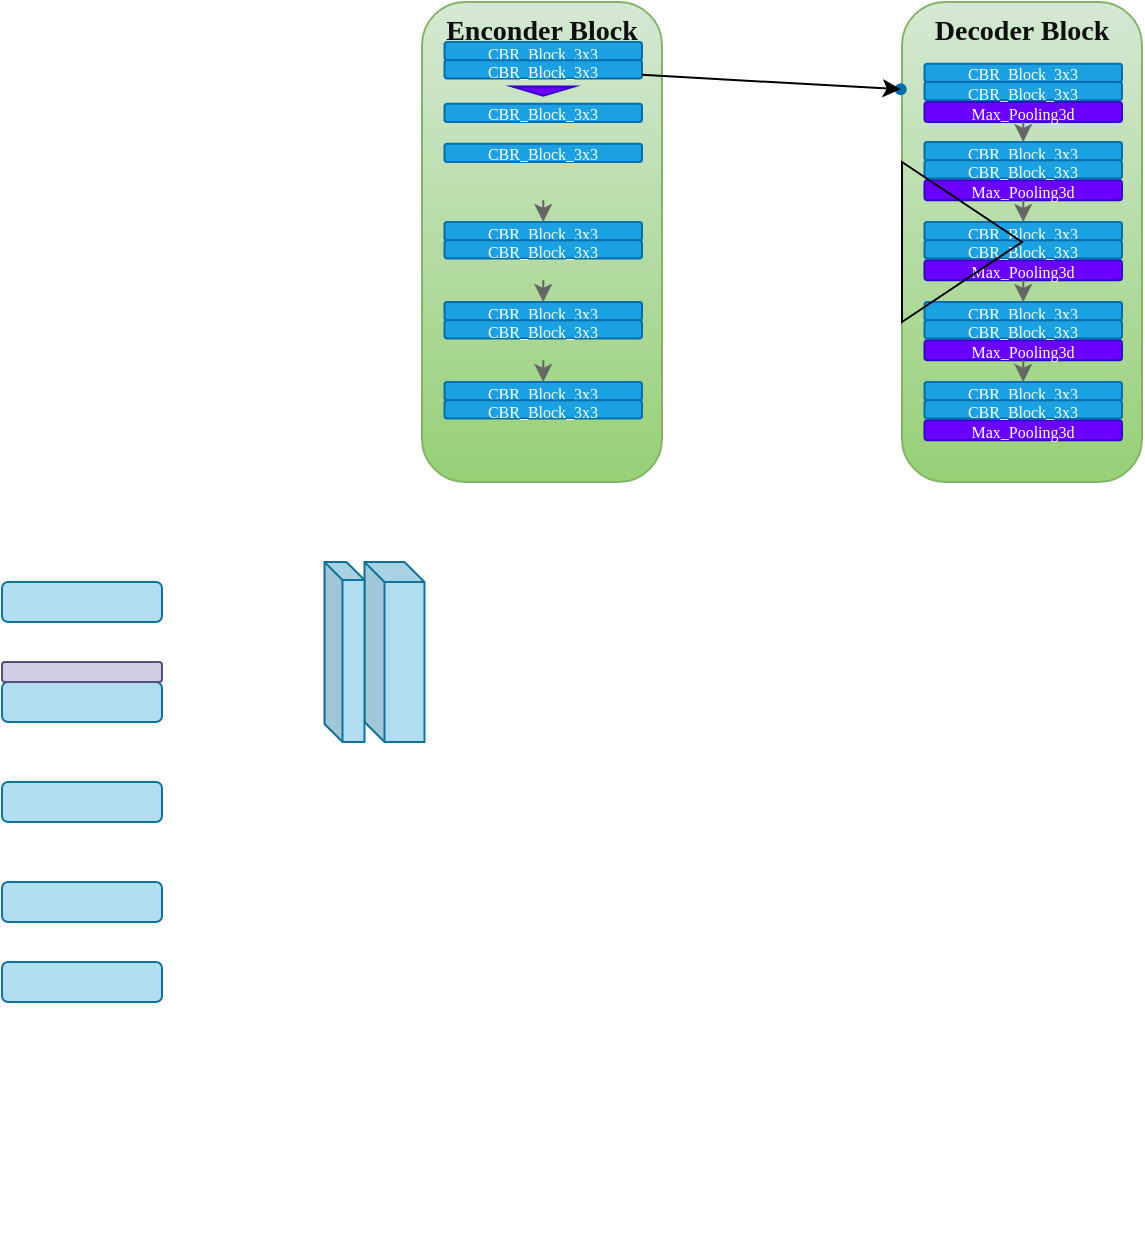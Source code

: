 <mxfile>
    <diagram id="VEWkvc8Pcz2oBmG2mtns" name="第 1 页">
        <mxGraphModel dx="591" dy="1249" grid="1" gridSize="10" guides="1" tooltips="1" connect="1" arrows="1" fold="1" page="0" pageScale="1" pageWidth="827" pageHeight="1169" background="#ffffff" math="0" shadow="0">
            <root>
                <mxCell id="0"/>
                <mxCell id="1" parent="0"/>
                <mxCell id="10" value="" style="edgeStyle=none;html=1;fontFamily=Times New Roman;" edge="1" parent="1" source="8">
                    <mxGeometry relative="1" as="geometry">
                        <mxPoint x="400" y="230" as="targetPoint"/>
                    </mxGeometry>
                </mxCell>
                <mxCell id="138" value="" style="group" vertex="1" connectable="0" parent="1">
                    <mxGeometry x="490" y="-610" width="120" height="240" as="geometry"/>
                </mxCell>
                <mxCell id="139" value="&lt;font color=&quot;#0f0f0f&quot; style=&quot;font-size: 14px;&quot;&gt;&lt;b&gt;Decoder Block&lt;/b&gt;&lt;/font&gt;" style="rounded=1;whiteSpace=wrap;html=1;fontFamily=Times New Roman;arcSize=18;verticalAlign=top;fillColor=#d5e8d4;strokeColor=#82b366;gradientColor=#97d077;" vertex="1" parent="138">
                    <mxGeometry width="120" height="240" as="geometry"/>
                </mxCell>
                <mxCell id="140" value="" style="group" vertex="1" connectable="0" parent="138">
                    <mxGeometry x="11.25" y="30.9" width="98.75" height="29.1" as="geometry"/>
                </mxCell>
                <mxCell id="141" value="&lt;font style=&quot;font-size: 8px;&quot; face=&quot;Times New Roman&quot;&gt;CBR_Block_3x3&lt;/font&gt;" style="rounded=1;whiteSpace=wrap;html=1;fillColor=#1ba1e2;fontColor=#ffffff;strokeColor=#006EAF;movable=1;resizable=1;rotatable=1;deletable=1;editable=1;connectable=1;" vertex="1" parent="140">
                    <mxGeometry width="98.75" height="9.1" as="geometry"/>
                </mxCell>
                <mxCell id="142" value="&lt;font style=&quot;font-size: 8px;&quot;&gt;Max_Pooling3d&lt;/font&gt;" style="rounded=1;whiteSpace=wrap;html=1;fontFamily=Times New Roman;fillColor=#6a00ff;fontColor=#ffffff;strokeColor=#3700CC;" vertex="1" parent="140">
                    <mxGeometry y="19.1" width="98.75" height="10" as="geometry"/>
                </mxCell>
                <mxCell id="143" value="&lt;font style=&quot;font-size: 8px;&quot; face=&quot;Times New Roman&quot;&gt;CBR_Block_3x3&lt;/font&gt;" style="rounded=1;whiteSpace=wrap;html=1;fillColor=#1ba1e2;fontColor=#ffffff;strokeColor=#006EAF;movable=1;resizable=1;rotatable=1;deletable=1;editable=1;connectable=1;" vertex="1" parent="140">
                    <mxGeometry y="9.1" width="98.75" height="9.1" as="geometry"/>
                </mxCell>
                <mxCell id="144" value="" style="group" vertex="1" connectable="0" parent="138">
                    <mxGeometry x="11.25" y="70" width="98.75" height="29.1" as="geometry"/>
                </mxCell>
                <mxCell id="145" value="&lt;font style=&quot;font-size: 8px;&quot; face=&quot;Times New Roman&quot;&gt;CBR_Block_3x3&lt;/font&gt;" style="rounded=1;whiteSpace=wrap;html=1;fillColor=#1ba1e2;fontColor=#ffffff;strokeColor=#006EAF;movable=1;resizable=1;rotatable=1;deletable=1;editable=1;connectable=1;" vertex="1" parent="144">
                    <mxGeometry width="98.75" height="9.1" as="geometry"/>
                </mxCell>
                <mxCell id="146" value="&lt;font style=&quot;font-size: 8px;&quot;&gt;Max_Pooling3d&lt;/font&gt;" style="rounded=1;whiteSpace=wrap;html=1;fontFamily=Times New Roman;fillColor=#6a00ff;fontColor=#ffffff;strokeColor=#3700CC;" vertex="1" parent="144">
                    <mxGeometry y="19.1" width="98.75" height="10" as="geometry"/>
                </mxCell>
                <mxCell id="147" value="&lt;font style=&quot;font-size: 8px;&quot; face=&quot;Times New Roman&quot;&gt;CBR_Block_3x3&lt;/font&gt;" style="rounded=1;whiteSpace=wrap;html=1;fillColor=#1ba1e2;fontColor=#ffffff;strokeColor=#006EAF;movable=1;resizable=1;rotatable=1;deletable=1;editable=1;connectable=1;" vertex="1" parent="144">
                    <mxGeometry y="9.1" width="98.75" height="9.1" as="geometry"/>
                </mxCell>
                <mxCell id="148" value="" style="group" vertex="1" connectable="0" parent="138">
                    <mxGeometry x="11.25" y="110" width="98.75" height="29.1" as="geometry"/>
                </mxCell>
                <mxCell id="149" value="&lt;font style=&quot;font-size: 8px;&quot; face=&quot;Times New Roman&quot;&gt;CBR_Block_3x3&lt;/font&gt;" style="rounded=1;whiteSpace=wrap;html=1;fillColor=#1ba1e2;fontColor=#ffffff;strokeColor=#006EAF;movable=1;resizable=1;rotatable=1;deletable=1;editable=1;connectable=1;" vertex="1" parent="148">
                    <mxGeometry width="98.75" height="9.1" as="geometry"/>
                </mxCell>
                <mxCell id="150" value="&lt;font style=&quot;font-size: 8px;&quot;&gt;Max_Pooling3d&lt;/font&gt;" style="rounded=1;whiteSpace=wrap;html=1;fontFamily=Times New Roman;fillColor=#6a00ff;fontColor=#ffffff;strokeColor=#3700CC;" vertex="1" parent="148">
                    <mxGeometry y="19.1" width="98.75" height="10" as="geometry"/>
                </mxCell>
                <mxCell id="151" value="&lt;font style=&quot;font-size: 8px;&quot; face=&quot;Times New Roman&quot;&gt;CBR_Block_3x3&lt;/font&gt;" style="rounded=1;whiteSpace=wrap;html=1;fillColor=#1ba1e2;fontColor=#ffffff;strokeColor=#006EAF;movable=1;resizable=1;rotatable=1;deletable=1;editable=1;connectable=1;" vertex="1" parent="148">
                    <mxGeometry y="9.1" width="98.75" height="9.1" as="geometry"/>
                </mxCell>
                <mxCell id="152" value="" style="group" vertex="1" connectable="0" parent="138">
                    <mxGeometry x="11.25" y="150" width="98.75" height="29.1" as="geometry"/>
                </mxCell>
                <mxCell id="153" value="&lt;font style=&quot;font-size: 8px;&quot; face=&quot;Times New Roman&quot;&gt;CBR_Block_3x3&lt;/font&gt;" style="rounded=1;whiteSpace=wrap;html=1;fillColor=#1ba1e2;fontColor=#ffffff;strokeColor=#006EAF;movable=1;resizable=1;rotatable=1;deletable=1;editable=1;connectable=1;" vertex="1" parent="152">
                    <mxGeometry width="98.75" height="9.1" as="geometry"/>
                </mxCell>
                <mxCell id="154" value="&lt;font style=&quot;font-size: 8px;&quot;&gt;Max_Pooling3d&lt;/font&gt;" style="rounded=1;whiteSpace=wrap;html=1;fontFamily=Times New Roman;fillColor=#6a00ff;fontColor=#ffffff;strokeColor=#3700CC;" vertex="1" parent="152">
                    <mxGeometry y="19.1" width="98.75" height="10" as="geometry"/>
                </mxCell>
                <mxCell id="155" value="&lt;font style=&quot;font-size: 8px;&quot; face=&quot;Times New Roman&quot;&gt;CBR_Block_3x3&lt;/font&gt;" style="rounded=1;whiteSpace=wrap;html=1;fillColor=#1ba1e2;fontColor=#ffffff;strokeColor=#006EAF;movable=1;resizable=1;rotatable=1;deletable=1;editable=1;connectable=1;" vertex="1" parent="152">
                    <mxGeometry y="9.1" width="98.75" height="9.1" as="geometry"/>
                </mxCell>
                <mxCell id="156" value="" style="group" vertex="1" connectable="0" parent="138">
                    <mxGeometry x="11.25" y="190" width="98.75" height="29.1" as="geometry"/>
                </mxCell>
                <mxCell id="157" value="&lt;font style=&quot;font-size: 8px;&quot; face=&quot;Times New Roman&quot;&gt;CBR_Block_3x3&lt;/font&gt;" style="rounded=1;whiteSpace=wrap;html=1;fillColor=#1ba1e2;fontColor=#ffffff;strokeColor=#006EAF;movable=1;resizable=1;rotatable=1;deletable=1;editable=1;connectable=1;" vertex="1" parent="156">
                    <mxGeometry width="98.75" height="9.1" as="geometry"/>
                </mxCell>
                <mxCell id="158" value="&lt;font style=&quot;font-size: 8px;&quot;&gt;Max_Pooling3d&lt;/font&gt;" style="rounded=1;whiteSpace=wrap;html=1;fontFamily=Times New Roman;fillColor=#6a00ff;fontColor=#ffffff;strokeColor=#3700CC;" vertex="1" parent="156">
                    <mxGeometry y="19.1" width="98.75" height="10" as="geometry"/>
                </mxCell>
                <mxCell id="159" value="&lt;font style=&quot;font-size: 8px;&quot; face=&quot;Times New Roman&quot;&gt;CBR_Block_3x3&lt;/font&gt;" style="rounded=1;whiteSpace=wrap;html=1;fillColor=#1ba1e2;fontColor=#ffffff;strokeColor=#006EAF;movable=1;resizable=1;rotatable=1;deletable=1;editable=1;connectable=1;" vertex="1" parent="156">
                    <mxGeometry y="9.1" width="98.75" height="9.1" as="geometry"/>
                </mxCell>
                <mxCell id="160" style="edgeStyle=none;html=1;exitX=0.5;exitY=1;exitDx=0;exitDy=0;entryX=0.5;entryY=0;entryDx=0;entryDy=0;fontSize=8;fillColor=#f5f5f5;gradientColor=#b3b3b3;strokeColor=#666666;" edge="1" parent="138" source="142" target="145">
                    <mxGeometry relative="1" as="geometry"/>
                </mxCell>
                <mxCell id="161" style="edgeStyle=none;html=1;exitX=0.5;exitY=1;exitDx=0;exitDy=0;entryX=0.5;entryY=0;entryDx=0;entryDy=0;fontSize=8;fillColor=#f5f5f5;gradientColor=#b3b3b3;strokeColor=#666666;" edge="1" parent="138" source="146" target="149">
                    <mxGeometry relative="1" as="geometry"/>
                </mxCell>
                <mxCell id="162" style="edgeStyle=none;html=1;exitX=0.5;exitY=1;exitDx=0;exitDy=0;entryX=0.5;entryY=0;entryDx=0;entryDy=0;fontSize=8;fillColor=#f5f5f5;gradientColor=#b3b3b3;strokeColor=#666666;" edge="1" parent="138" source="150" target="153">
                    <mxGeometry relative="1" as="geometry"/>
                </mxCell>
                <mxCell id="163" style="edgeStyle=none;html=1;exitX=0.5;exitY=1;exitDx=0;exitDy=0;entryX=0.5;entryY=0;entryDx=0;entryDy=0;fontSize=8;fillColor=#f5f5f5;gradientColor=#b3b3b3;strokeColor=#666666;" edge="1" parent="138" source="154" target="157">
                    <mxGeometry relative="1" as="geometry"/>
                </mxCell>
                <mxCell id="165" value="" style="triangle;whiteSpace=wrap;html=1;strokeColor=default;fontSize=8;fillColor=none;" vertex="1" parent="1">
                    <mxGeometry x="490" y="-530" width="60" height="80" as="geometry"/>
                </mxCell>
                <mxCell id="41" value="&lt;font color=&quot;#0f0f0f&quot; style=&quot;font-size: 14px;&quot;&gt;&lt;b&gt;Enconder Block&lt;/b&gt;&lt;/font&gt;" style="rounded=1;whiteSpace=wrap;html=1;fontFamily=Times New Roman;arcSize=18;verticalAlign=top;fillColor=#d5e8d4;strokeColor=#82b366;gradientColor=#97d077;" vertex="1" parent="1">
                    <mxGeometry x="250" y="-610" width="120" height="240" as="geometry"/>
                </mxCell>
                <mxCell id="95" value="" style="group" vertex="1" connectable="0" parent="1">
                    <mxGeometry x="131.25" y="-500" width="150" height="510" as="geometry"/>
                </mxCell>
                <mxCell id="184" value="" style="shape=cube;whiteSpace=wrap;html=1;boundedLbl=1;backgroundOutline=1;darkOpacity=0.05;darkOpacity2=0.1;strokeColor=#10739e;fontSize=8;fillColor=#b1ddf0;size=10;" vertex="1" parent="95">
                    <mxGeometry x="90" y="170" width="30" height="90" as="geometry"/>
                </mxCell>
                <mxCell id="15" value="&lt;font style=&quot;font-size: 8px;&quot; face=&quot;Times New Roman&quot;&gt;CBR_Block_3x3&lt;/font&gt;" style="rounded=1;whiteSpace=wrap;html=1;fillColor=#1ba1e2;fontColor=#ffffff;strokeColor=#006EAF;movable=1;resizable=1;rotatable=1;deletable=1;editable=1;connectable=1;" vertex="1" parent="95">
                    <mxGeometry x="130" y="-90" width="98.75" height="9.1" as="geometry"/>
                </mxCell>
                <mxCell id="83" value="&lt;font style=&quot;font-size: 8px;&quot; face=&quot;Times New Roman&quot;&gt;CBR_Block_3x3&lt;/font&gt;" style="rounded=1;whiteSpace=wrap;html=1;fillColor=#1ba1e2;fontColor=#ffffff;strokeColor=#006EAF;movable=1;resizable=1;rotatable=1;deletable=1;editable=1;connectable=1;points=[[0,0,0,0,0],[0,0.22,0,0,0],[0,0.55,0,0,0],[0,0.77,0,0,0],[0,0.99,0,0,0],[0.25,0,0,0,0],[0.25,0.99,0,0,0],[0.5,0,0,0,0],[0.5,0.99,0,0,0],[0.75,0,0,0,0],[0.75,0.99,0,0,0],[1,0,0,0,0],[1,0.22,0,0,0],[1,0.55,0,0,0],[1,0.77,0,0,0],[1,0.99,0,0,0]];" vertex="1" parent="95">
                    <mxGeometry x="130" y="-80.9" width="98.75" height="9.1" as="geometry"/>
                </mxCell>
                <mxCell id="166" value="" style="triangle;whiteSpace=wrap;html=1;strokeColor=#3700CC;fontSize=8;fillColor=#6a00ff;rotation=90;fontColor=#ffffff;" vertex="1" parent="95">
                    <mxGeometry x="177.1" y="-80.9" width="4.55" height="30.9" as="geometry"/>
                </mxCell>
                <mxCell id="107" value="&lt;font style=&quot;font-size: 8px;&quot; face=&quot;Times New Roman&quot;&gt;CBR_Block_3x3&lt;/font&gt;" style="rounded=1;whiteSpace=wrap;html=1;fillColor=#1ba1e2;fontColor=#ffffff;strokeColor=#006EAF;movable=1;resizable=1;rotatable=1;deletable=1;editable=1;connectable=1;" vertex="1" parent="95">
                    <mxGeometry x="130" y="-59.1" width="98.75" height="9.1" as="geometry"/>
                </mxCell>
                <mxCell id="182" value="" style="shape=cube;whiteSpace=wrap;html=1;boundedLbl=1;backgroundOutline=1;darkOpacity=0.05;darkOpacity2=0.1;strokeColor=#10739e;fontSize=8;fillColor=#b1ddf0;size=9;" vertex="1" parent="95">
                    <mxGeometry x="70" y="170" width="20" height="90" as="geometry"/>
                </mxCell>
                <mxCell id="135" style="edgeStyle=none;html=1;exitX=0.5;exitY=1;exitDx=0;exitDy=0;entryX=0.5;entryY=0;entryDx=0;entryDy=0;fontSize=8;fillColor=#f5f5f5;gradientColor=#b3b3b3;strokeColor=#666666;" edge="1" parent="1" target="121">
                    <mxGeometry relative="1" as="geometry">
                        <mxPoint x="310.625" y="-510.9" as="sourcePoint"/>
                    </mxGeometry>
                </mxCell>
                <mxCell id="136" style="edgeStyle=none;html=1;exitX=0.5;exitY=1;exitDx=0;exitDy=0;entryX=0.5;entryY=0;entryDx=0;entryDy=0;fontSize=8;fillColor=#f5f5f5;gradientColor=#b3b3b3;strokeColor=#666666;" edge="1" parent="1" target="125">
                    <mxGeometry relative="1" as="geometry">
                        <mxPoint x="310.625" y="-470.9" as="sourcePoint"/>
                    </mxGeometry>
                </mxCell>
                <mxCell id="137" style="edgeStyle=none;html=1;exitX=0.5;exitY=1;exitDx=0;exitDy=0;entryX=0.5;entryY=0;entryDx=0;entryDy=0;fontSize=8;fillColor=#f5f5f5;gradientColor=#b3b3b3;strokeColor=#666666;" edge="1" parent="1" target="129">
                    <mxGeometry relative="1" as="geometry">
                        <mxPoint x="310.625" y="-430.9" as="sourcePoint"/>
                    </mxGeometry>
                </mxCell>
                <mxCell id="109" value="&lt;font style=&quot;font-size: 8px;&quot; face=&quot;Times New Roman&quot;&gt;CBR_Block_3x3&lt;/font&gt;" style="rounded=1;whiteSpace=wrap;html=1;fillColor=#1ba1e2;fontColor=#ffffff;strokeColor=#006EAF;movable=1;resizable=1;rotatable=1;deletable=1;editable=1;connectable=1;" vertex="1" parent="1">
                    <mxGeometry x="261.25" y="-539.1" width="98.75" height="9.1" as="geometry"/>
                </mxCell>
                <mxCell id="121" value="&lt;font style=&quot;font-size: 8px;&quot; face=&quot;Times New Roman&quot;&gt;CBR_Block_3x3&lt;/font&gt;" style="rounded=1;whiteSpace=wrap;html=1;fillColor=#1ba1e2;fontColor=#ffffff;strokeColor=#006EAF;movable=1;resizable=1;rotatable=1;deletable=1;editable=1;connectable=1;" vertex="1" parent="1">
                    <mxGeometry x="261.25" y="-500" width="98.75" height="9.1" as="geometry"/>
                </mxCell>
                <mxCell id="123" value="&lt;font style=&quot;font-size: 8px;&quot; face=&quot;Times New Roman&quot;&gt;CBR_Block_3x3&lt;/font&gt;" style="rounded=1;whiteSpace=wrap;html=1;fillColor=#1ba1e2;fontColor=#ffffff;strokeColor=#006EAF;movable=1;resizable=1;rotatable=1;deletable=1;editable=1;connectable=1;" vertex="1" parent="1">
                    <mxGeometry x="261.25" y="-490.9" width="98.75" height="9.1" as="geometry"/>
                </mxCell>
                <mxCell id="125" value="&lt;font style=&quot;font-size: 8px;&quot; face=&quot;Times New Roman&quot;&gt;CBR_Block_3x3&lt;/font&gt;" style="rounded=1;whiteSpace=wrap;html=1;fillColor=#1ba1e2;fontColor=#ffffff;strokeColor=#006EAF;movable=1;resizable=1;rotatable=1;deletable=1;editable=1;connectable=1;" vertex="1" parent="1">
                    <mxGeometry x="261.25" y="-460" width="98.75" height="9.1" as="geometry"/>
                </mxCell>
                <mxCell id="127" value="&lt;font style=&quot;font-size: 8px;&quot; face=&quot;Times New Roman&quot;&gt;CBR_Block_3x3&lt;/font&gt;" style="rounded=1;whiteSpace=wrap;html=1;fillColor=#1ba1e2;fontColor=#ffffff;strokeColor=#006EAF;movable=1;resizable=1;rotatable=1;deletable=1;editable=1;connectable=1;" vertex="1" parent="1">
                    <mxGeometry x="261.25" y="-450.9" width="98.75" height="9.1" as="geometry"/>
                </mxCell>
                <mxCell id="129" value="&lt;font style=&quot;font-size: 8px;&quot; face=&quot;Times New Roman&quot;&gt;CBR_Block_3x3&lt;/font&gt;" style="rounded=1;whiteSpace=wrap;html=1;fillColor=#1ba1e2;fontColor=#ffffff;strokeColor=#006EAF;movable=1;resizable=1;rotatable=1;deletable=1;editable=1;connectable=1;" vertex="1" parent="1">
                    <mxGeometry x="261.25" y="-420" width="98.75" height="9.1" as="geometry"/>
                </mxCell>
                <mxCell id="131" value="&lt;font style=&quot;font-size: 8px;&quot; face=&quot;Times New Roman&quot;&gt;CBR_Block_3x3&lt;/font&gt;" style="rounded=1;whiteSpace=wrap;html=1;fillColor=#1ba1e2;fontColor=#ffffff;strokeColor=#006EAF;movable=1;resizable=1;rotatable=1;deletable=1;editable=1;connectable=1;" vertex="1" parent="1">
                    <mxGeometry x="261.25" y="-410.9" width="98.75" height="9.1" as="geometry"/>
                </mxCell>
                <mxCell id="169" value="" style="shape=waypoint;sketch=0;size=6;pointerEvents=1;points=[];fillColor=#1ba1e2;resizable=0;rotatable=0;perimeter=centerPerimeter;snapToPoint=1;strokeColor=#006EAF;fontColor=#ffffff;rounded=1;" vertex="1" parent="1">
                    <mxGeometry x="479.375" y="-576.35" width="20" height="20" as="geometry"/>
                </mxCell>
                <mxCell id="170" value="" style="edgeStyle=none;html=1;fontSize=8;entryX=1.001;entryY=0.489;entryDx=0;entryDy=0;entryPerimeter=0;" edge="1" parent="1" source="83" target="169">
                    <mxGeometry relative="1" as="geometry"/>
                </mxCell>
                <mxCell id="176" value="" style="rounded=1;whiteSpace=wrap;html=1;strokeColor=#10739e;fontSize=8;fillColor=#b1ddf0;" vertex="1" parent="1">
                    <mxGeometry x="40" y="-320" width="80" height="20" as="geometry"/>
                </mxCell>
                <mxCell id="177" value="" style="rounded=1;whiteSpace=wrap;html=1;strokeColor=#10739e;fontSize=8;fillColor=#b1ddf0;" vertex="1" parent="1">
                    <mxGeometry x="40" y="-270" width="80" height="20" as="geometry"/>
                </mxCell>
                <mxCell id="178" value="" style="rounded=1;whiteSpace=wrap;html=1;strokeColor=#10739e;fontSize=8;fillColor=#b1ddf0;" vertex="1" parent="1">
                    <mxGeometry x="40" y="-220" width="80" height="20" as="geometry"/>
                </mxCell>
                <mxCell id="179" value="" style="rounded=1;whiteSpace=wrap;html=1;strokeColor=#10739e;fontSize=8;fillColor=#b1ddf0;" vertex="1" parent="1">
                    <mxGeometry x="40" y="-170" width="80" height="20" as="geometry"/>
                </mxCell>
                <mxCell id="180" value="" style="rounded=1;whiteSpace=wrap;html=1;strokeColor=#10739e;fontSize=8;fillColor=#b1ddf0;" vertex="1" parent="1">
                    <mxGeometry x="40" y="-130" width="80" height="20" as="geometry"/>
                </mxCell>
                <mxCell id="181" value="" style="rounded=1;whiteSpace=wrap;html=1;strokeColor=#56517e;fontSize=8;fillColor=#d0cee2;" vertex="1" parent="1">
                    <mxGeometry x="40" y="-280" width="80" height="10" as="geometry"/>
                </mxCell>
            </root>
        </mxGraphModel>
    </diagram>
</mxfile>